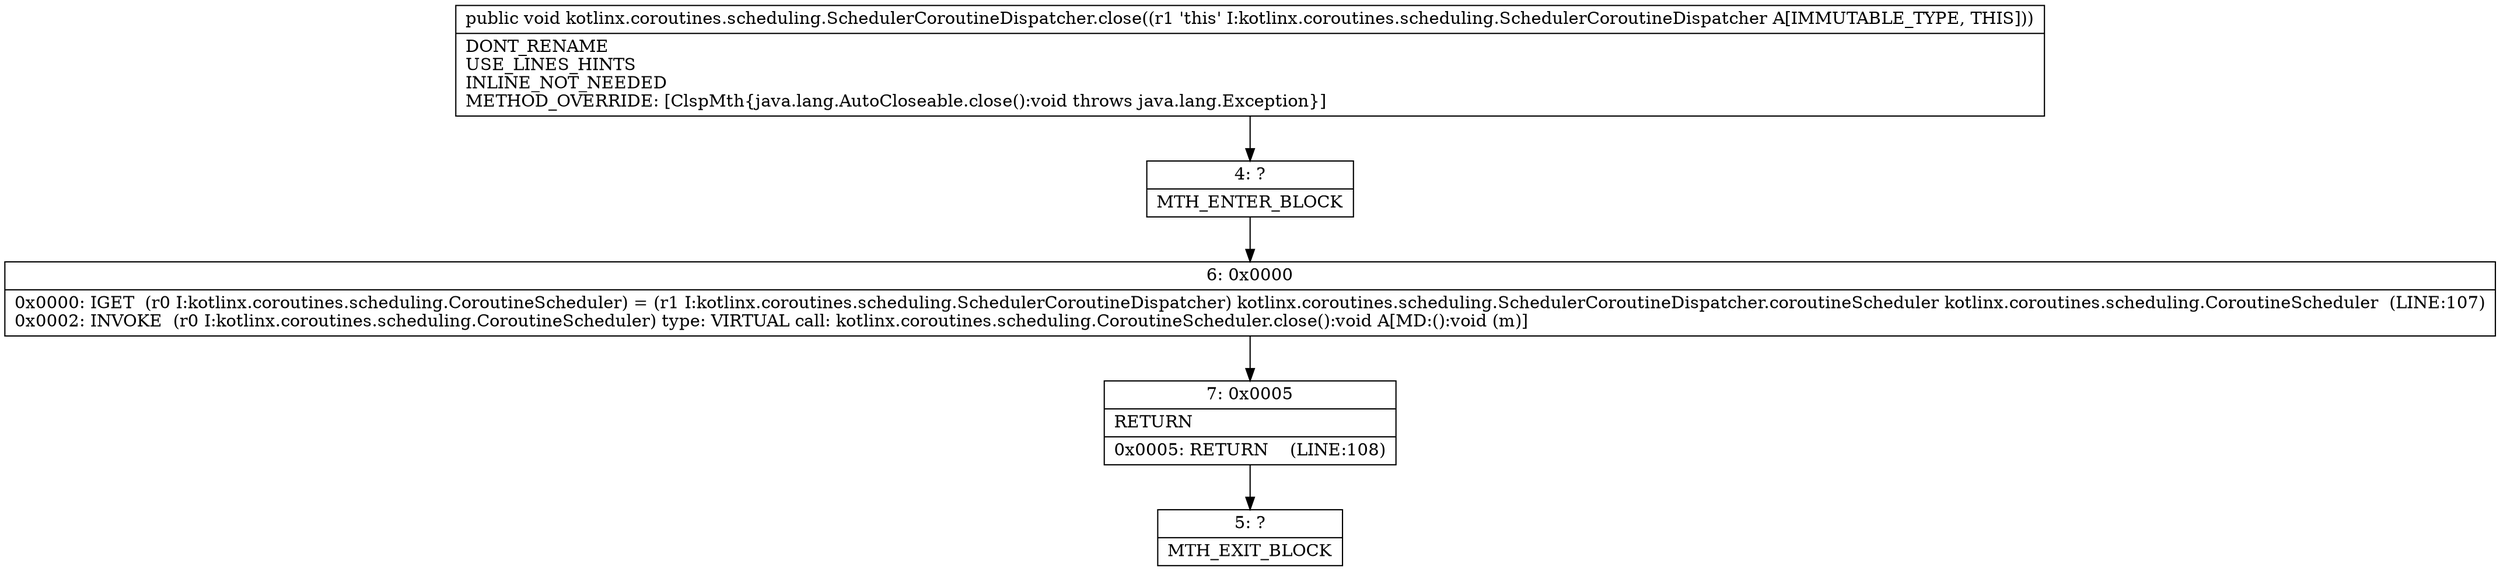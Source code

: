 digraph "CFG forkotlinx.coroutines.scheduling.SchedulerCoroutineDispatcher.close()V" {
Node_4 [shape=record,label="{4\:\ ?|MTH_ENTER_BLOCK\l}"];
Node_6 [shape=record,label="{6\:\ 0x0000|0x0000: IGET  (r0 I:kotlinx.coroutines.scheduling.CoroutineScheduler) = (r1 I:kotlinx.coroutines.scheduling.SchedulerCoroutineDispatcher) kotlinx.coroutines.scheduling.SchedulerCoroutineDispatcher.coroutineScheduler kotlinx.coroutines.scheduling.CoroutineScheduler  (LINE:107)\l0x0002: INVOKE  (r0 I:kotlinx.coroutines.scheduling.CoroutineScheduler) type: VIRTUAL call: kotlinx.coroutines.scheduling.CoroutineScheduler.close():void A[MD:():void (m)]\l}"];
Node_7 [shape=record,label="{7\:\ 0x0005|RETURN\l|0x0005: RETURN    (LINE:108)\l}"];
Node_5 [shape=record,label="{5\:\ ?|MTH_EXIT_BLOCK\l}"];
MethodNode[shape=record,label="{public void kotlinx.coroutines.scheduling.SchedulerCoroutineDispatcher.close((r1 'this' I:kotlinx.coroutines.scheduling.SchedulerCoroutineDispatcher A[IMMUTABLE_TYPE, THIS]))  | DONT_RENAME\lUSE_LINES_HINTS\lINLINE_NOT_NEEDED\lMETHOD_OVERRIDE: [ClspMth\{java.lang.AutoCloseable.close():void throws java.lang.Exception\}]\l}"];
MethodNode -> Node_4;Node_4 -> Node_6;
Node_6 -> Node_7;
Node_7 -> Node_5;
}

